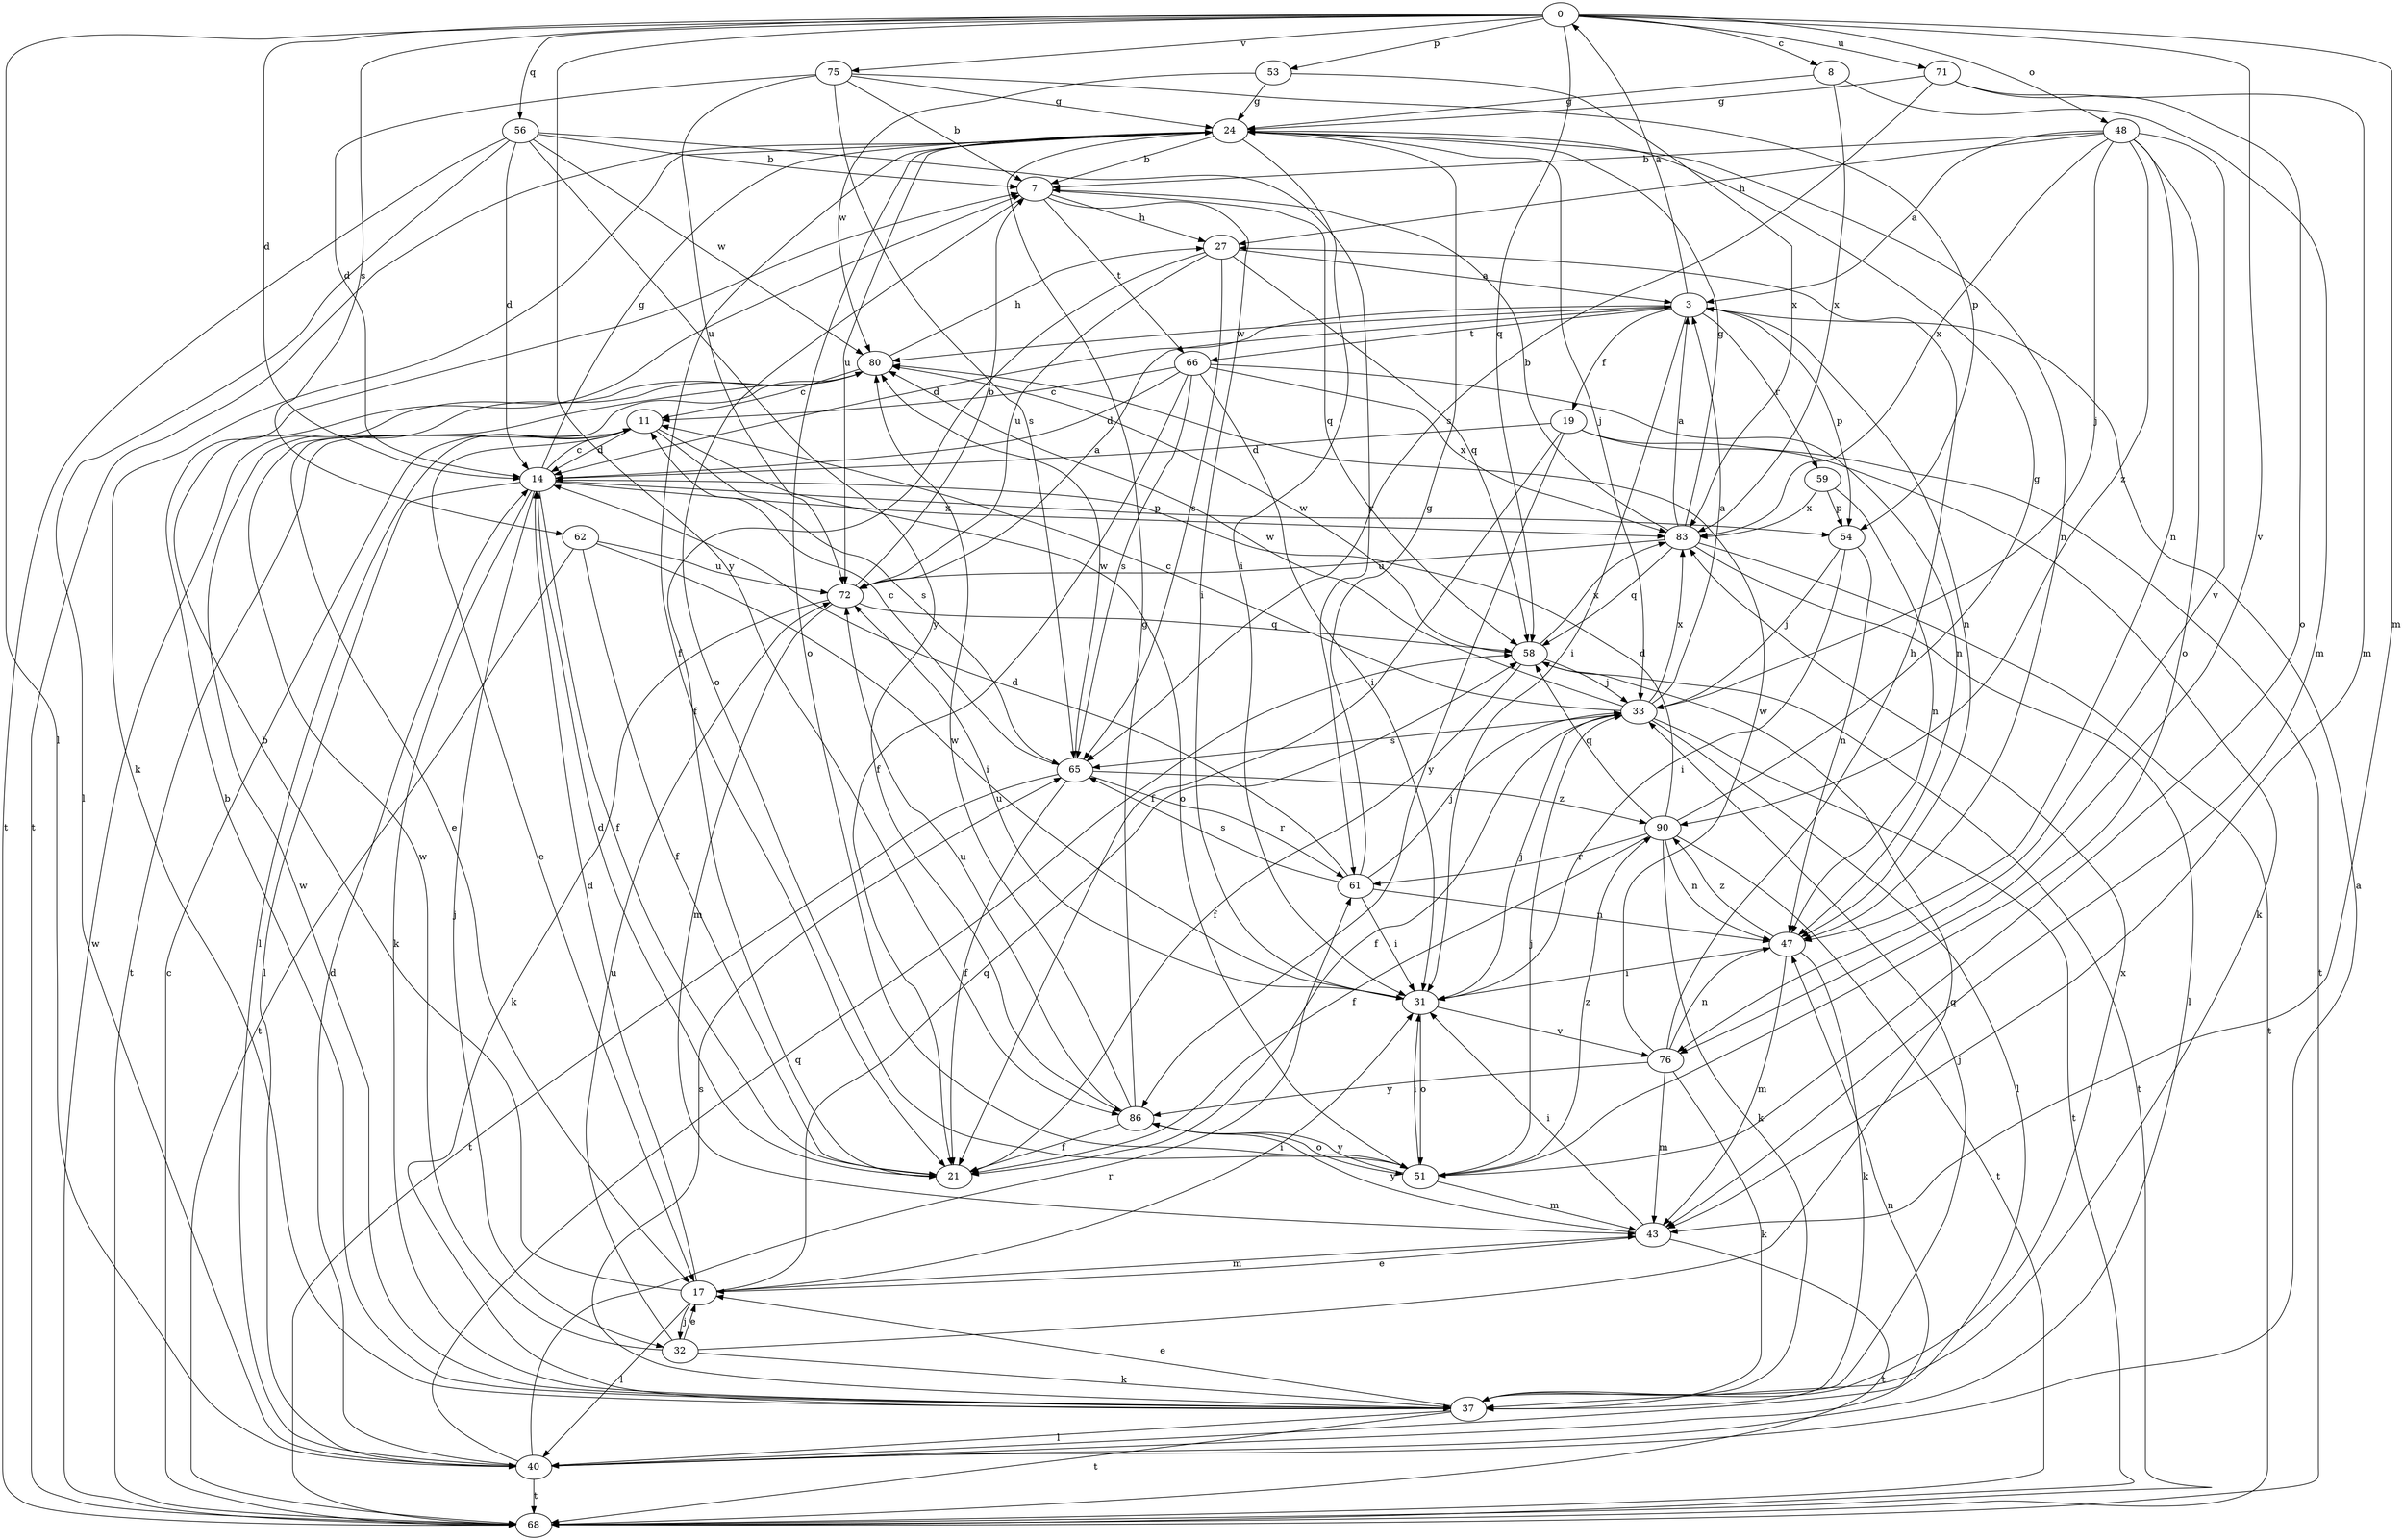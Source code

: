 strict digraph  {
0;
3;
7;
8;
11;
14;
17;
19;
21;
24;
27;
31;
32;
33;
37;
40;
43;
47;
48;
51;
53;
54;
56;
58;
59;
61;
62;
65;
66;
68;
71;
72;
75;
76;
80;
83;
86;
90;
0 -> 8  [label=c];
0 -> 14  [label=d];
0 -> 40  [label=l];
0 -> 43  [label=m];
0 -> 48  [label=o];
0 -> 53  [label=p];
0 -> 56  [label=q];
0 -> 58  [label=q];
0 -> 62  [label=s];
0 -> 71  [label=u];
0 -> 75  [label=v];
0 -> 76  [label=v];
0 -> 86  [label=y];
3 -> 0  [label=a];
3 -> 14  [label=d];
3 -> 19  [label=f];
3 -> 31  [label=i];
3 -> 47  [label=n];
3 -> 54  [label=p];
3 -> 59  [label=r];
3 -> 66  [label=t];
3 -> 80  [label=w];
7 -> 27  [label=h];
7 -> 31  [label=i];
7 -> 51  [label=o];
7 -> 58  [label=q];
7 -> 66  [label=t];
8 -> 24  [label=g];
8 -> 43  [label=m];
8 -> 83  [label=x];
11 -> 14  [label=d];
11 -> 17  [label=e];
11 -> 40  [label=l];
11 -> 51  [label=o];
11 -> 65  [label=s];
11 -> 68  [label=t];
14 -> 11  [label=c];
14 -> 21  [label=f];
14 -> 24  [label=g];
14 -> 32  [label=j];
14 -> 37  [label=k];
14 -> 40  [label=l];
14 -> 54  [label=p];
14 -> 83  [label=x];
17 -> 7  [label=b];
17 -> 14  [label=d];
17 -> 31  [label=i];
17 -> 32  [label=j];
17 -> 40  [label=l];
17 -> 43  [label=m];
17 -> 58  [label=q];
19 -> 14  [label=d];
19 -> 21  [label=f];
19 -> 37  [label=k];
19 -> 68  [label=t];
19 -> 86  [label=y];
21 -> 14  [label=d];
24 -> 7  [label=b];
24 -> 21  [label=f];
24 -> 31  [label=i];
24 -> 33  [label=j];
24 -> 37  [label=k];
24 -> 47  [label=n];
24 -> 51  [label=o];
24 -> 68  [label=t];
24 -> 72  [label=u];
27 -> 3  [label=a];
27 -> 21  [label=f];
27 -> 58  [label=q];
27 -> 65  [label=s];
27 -> 72  [label=u];
31 -> 33  [label=j];
31 -> 51  [label=o];
31 -> 72  [label=u];
31 -> 76  [label=v];
32 -> 17  [label=e];
32 -> 37  [label=k];
32 -> 58  [label=q];
32 -> 72  [label=u];
32 -> 80  [label=w];
33 -> 3  [label=a];
33 -> 11  [label=c];
33 -> 21  [label=f];
33 -> 40  [label=l];
33 -> 65  [label=s];
33 -> 68  [label=t];
33 -> 80  [label=w];
33 -> 83  [label=x];
37 -> 7  [label=b];
37 -> 17  [label=e];
37 -> 33  [label=j];
37 -> 40  [label=l];
37 -> 65  [label=s];
37 -> 68  [label=t];
37 -> 80  [label=w];
37 -> 83  [label=x];
40 -> 3  [label=a];
40 -> 14  [label=d];
40 -> 47  [label=n];
40 -> 58  [label=q];
40 -> 61  [label=r];
40 -> 68  [label=t];
43 -> 17  [label=e];
43 -> 31  [label=i];
43 -> 68  [label=t];
43 -> 86  [label=y];
47 -> 31  [label=i];
47 -> 37  [label=k];
47 -> 43  [label=m];
47 -> 90  [label=z];
48 -> 3  [label=a];
48 -> 7  [label=b];
48 -> 27  [label=h];
48 -> 33  [label=j];
48 -> 47  [label=n];
48 -> 51  [label=o];
48 -> 76  [label=v];
48 -> 83  [label=x];
48 -> 90  [label=z];
51 -> 31  [label=i];
51 -> 33  [label=j];
51 -> 43  [label=m];
51 -> 86  [label=y];
51 -> 90  [label=z];
53 -> 24  [label=g];
53 -> 80  [label=w];
53 -> 83  [label=x];
54 -> 31  [label=i];
54 -> 33  [label=j];
54 -> 47  [label=n];
56 -> 7  [label=b];
56 -> 14  [label=d];
56 -> 40  [label=l];
56 -> 61  [label=r];
56 -> 68  [label=t];
56 -> 80  [label=w];
56 -> 86  [label=y];
58 -> 21  [label=f];
58 -> 33  [label=j];
58 -> 68  [label=t];
58 -> 80  [label=w];
58 -> 83  [label=x];
59 -> 47  [label=n];
59 -> 54  [label=p];
59 -> 83  [label=x];
61 -> 14  [label=d];
61 -> 24  [label=g];
61 -> 31  [label=i];
61 -> 33  [label=j];
61 -> 47  [label=n];
61 -> 65  [label=s];
62 -> 21  [label=f];
62 -> 31  [label=i];
62 -> 68  [label=t];
62 -> 72  [label=u];
65 -> 11  [label=c];
65 -> 21  [label=f];
65 -> 61  [label=r];
65 -> 68  [label=t];
65 -> 80  [label=w];
65 -> 90  [label=z];
66 -> 11  [label=c];
66 -> 14  [label=d];
66 -> 21  [label=f];
66 -> 31  [label=i];
66 -> 47  [label=n];
66 -> 65  [label=s];
66 -> 83  [label=x];
68 -> 11  [label=c];
68 -> 80  [label=w];
71 -> 24  [label=g];
71 -> 43  [label=m];
71 -> 51  [label=o];
71 -> 65  [label=s];
72 -> 3  [label=a];
72 -> 7  [label=b];
72 -> 37  [label=k];
72 -> 43  [label=m];
72 -> 58  [label=q];
75 -> 7  [label=b];
75 -> 14  [label=d];
75 -> 24  [label=g];
75 -> 54  [label=p];
75 -> 65  [label=s];
75 -> 72  [label=u];
76 -> 27  [label=h];
76 -> 37  [label=k];
76 -> 43  [label=m];
76 -> 47  [label=n];
76 -> 80  [label=w];
76 -> 86  [label=y];
80 -> 11  [label=c];
80 -> 17  [label=e];
80 -> 27  [label=h];
83 -> 3  [label=a];
83 -> 7  [label=b];
83 -> 24  [label=g];
83 -> 40  [label=l];
83 -> 58  [label=q];
83 -> 68  [label=t];
83 -> 72  [label=u];
86 -> 21  [label=f];
86 -> 24  [label=g];
86 -> 51  [label=o];
86 -> 72  [label=u];
86 -> 80  [label=w];
90 -> 14  [label=d];
90 -> 21  [label=f];
90 -> 24  [label=g];
90 -> 37  [label=k];
90 -> 47  [label=n];
90 -> 58  [label=q];
90 -> 61  [label=r];
90 -> 68  [label=t];
}
